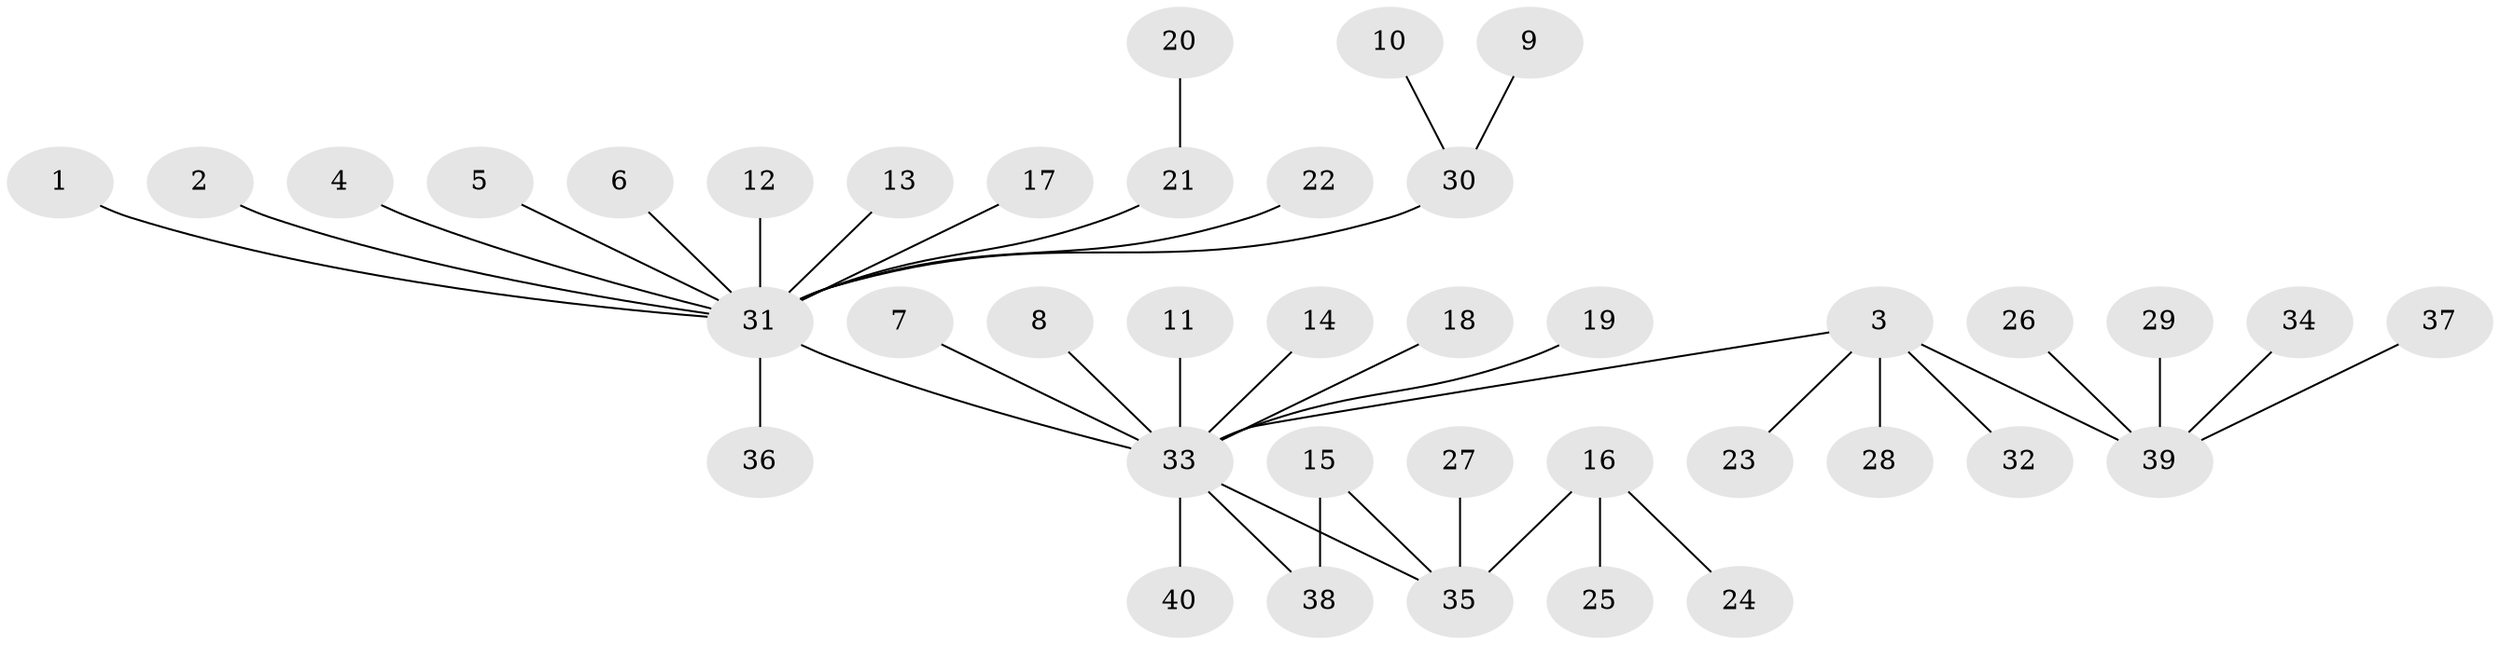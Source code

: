 // original degree distribution, {5: 0.0379746835443038, 14: 0.012658227848101266, 7: 0.012658227848101266, 15: 0.012658227848101266, 6: 0.012658227848101266, 1: 0.6962025316455697, 2: 0.13924050632911392, 3: 0.05063291139240506, 4: 0.012658227848101266, 8: 0.012658227848101266}
// Generated by graph-tools (version 1.1) at 2025/49/03/09/25 03:49:53]
// undirected, 40 vertices, 40 edges
graph export_dot {
graph [start="1"]
  node [color=gray90,style=filled];
  1;
  2;
  3;
  4;
  5;
  6;
  7;
  8;
  9;
  10;
  11;
  12;
  13;
  14;
  15;
  16;
  17;
  18;
  19;
  20;
  21;
  22;
  23;
  24;
  25;
  26;
  27;
  28;
  29;
  30;
  31;
  32;
  33;
  34;
  35;
  36;
  37;
  38;
  39;
  40;
  1 -- 31 [weight=1.0];
  2 -- 31 [weight=1.0];
  3 -- 23 [weight=1.0];
  3 -- 28 [weight=1.0];
  3 -- 32 [weight=1.0];
  3 -- 33 [weight=1.0];
  3 -- 39 [weight=1.0];
  4 -- 31 [weight=1.0];
  5 -- 31 [weight=1.0];
  6 -- 31 [weight=1.0];
  7 -- 33 [weight=1.0];
  8 -- 33 [weight=1.0];
  9 -- 30 [weight=1.0];
  10 -- 30 [weight=1.0];
  11 -- 33 [weight=1.0];
  12 -- 31 [weight=1.0];
  13 -- 31 [weight=1.0];
  14 -- 33 [weight=1.0];
  15 -- 35 [weight=1.0];
  15 -- 38 [weight=1.0];
  16 -- 24 [weight=1.0];
  16 -- 25 [weight=1.0];
  16 -- 35 [weight=1.0];
  17 -- 31 [weight=1.0];
  18 -- 33 [weight=1.0];
  19 -- 33 [weight=1.0];
  20 -- 21 [weight=1.0];
  21 -- 31 [weight=1.0];
  22 -- 31 [weight=1.0];
  26 -- 39 [weight=1.0];
  27 -- 35 [weight=1.0];
  29 -- 39 [weight=1.0];
  30 -- 31 [weight=1.0];
  31 -- 33 [weight=1.0];
  31 -- 36 [weight=1.0];
  33 -- 35 [weight=1.0];
  33 -- 38 [weight=1.0];
  33 -- 40 [weight=1.0];
  34 -- 39 [weight=1.0];
  37 -- 39 [weight=1.0];
}

